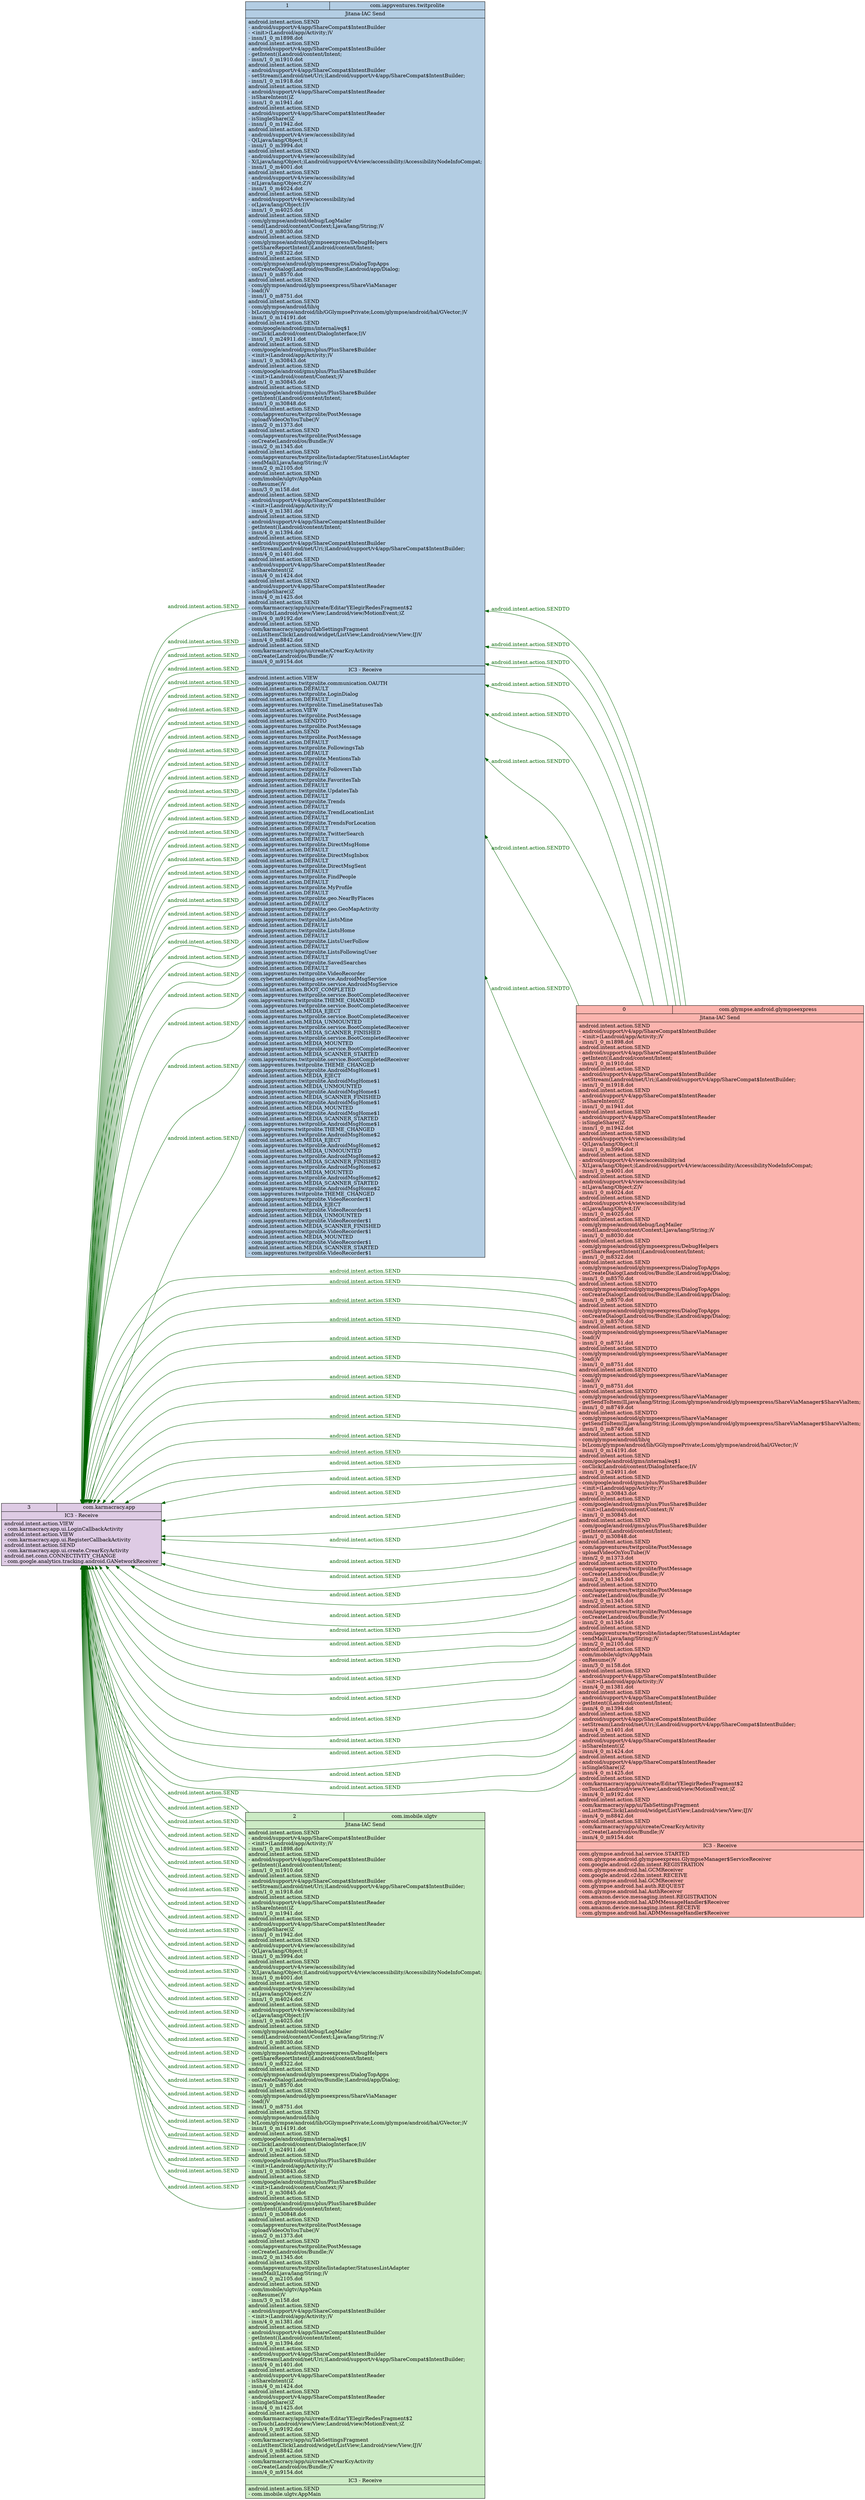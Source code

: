 digraph G {
rankdir=RL;
0[label="{0|com.glympse.android.glympseexpress}|{Jitana-IAC Send}|android.intent.action.SEND\l-  android/support/v4/app/ShareCompat$IntentBuilder\l-  \<init\>(Landroid/app/Activity;)V\l-  insn/1_0_m1898.dot\landroid.intent.action.SEND\l-  android/support/v4/app/ShareCompat$IntentBuilder\l-  getIntent()Landroid/content/Intent;\l-  insn/1_0_m1910.dot\landroid.intent.action.SEND\l-  android/support/v4/app/ShareCompat$IntentBuilder\l-  setStream(Landroid/net/Uri;)Landroid/support/v4/app/ShareCompat$IntentBuilder;\l-  insn/1_0_m1918.dot\landroid.intent.action.SEND\l-  android/support/v4/app/ShareCompat$IntentReader\l-  isShareIntent()Z\l-  insn/1_0_m1941.dot\landroid.intent.action.SEND\l-  android/support/v4/app/ShareCompat$IntentReader\l-  isSingleShare()Z\l-  insn/1_0_m1942.dot\landroid.intent.action.SEND\l-  android/support/v4/view/accessibility/ad\l-  Q(Ljava/lang/Object;)I\l-  insn/1_0_m3994.dot\landroid.intent.action.SEND\l-  android/support/v4/view/accessibility/ad\l-  X(Ljava/lang/Object;)Landroid/support/v4/view/accessibility/AccessibilityNodeInfoCompat;\l-  insn/1_0_m4001.dot\landroid.intent.action.SEND\l-  android/support/v4/view/accessibility/ad\l-  n(Ljava/lang/Object;Z)V\l-  insn/1_0_m4024.dot\landroid.intent.action.SEND\l-  android/support/v4/view/accessibility/ad\l-  o(Ljava/lang/Object;I)V\l-  insn/1_0_m4025.dot\landroid.intent.action.SEND\l-  com/glympse/android/debug/LogMailer\l-  send(Landroid/content/Context;Ljava/lang/String;)V\l-  insn/1_0_m8030.dot\landroid.intent.action.SEND\l-  com/glympse/android/glympseexpress/DebugHelpers\l-  getShareReportIntent()Landroid/content/Intent;\l-  insn/1_0_m8322.dot\landroid.intent.action.SEND\l-  com/glympse/android/glympseexpress/DialogTopApps\l-  onCreateDialog(Landroid/os/Bundle;)Landroid/app/Dialog;\l-  insn/1_0_m8570.dot\landroid.intent.action.SENDTO\l-  com/glympse/android/glympseexpress/DialogTopApps\l-  onCreateDialog(Landroid/os/Bundle;)Landroid/app/Dialog;\l-  insn/1_0_m8570.dot\landroid.intent.action.SENDTO\l-  com/glympse/android/glympseexpress/DialogTopApps\l-  onCreateDialog(Landroid/os/Bundle;)Landroid/app/Dialog;\l-  insn/1_0_m8570.dot\landroid.intent.action.SEND\l-  com/glympse/android/glympseexpress/ShareViaManager\l-  load()V\l-  insn/1_0_m8751.dot\landroid.intent.action.SENDTO\l-  com/glympse/android/glympseexpress/ShareViaManager\l-  load()V\l-  insn/1_0_m8751.dot\landroid.intent.action.SENDTO\l-  com/glympse/android/glympseexpress/ShareViaManager\l-  load()V\l-  insn/1_0_m8751.dot\landroid.intent.action.SENDTO\l-  com/glympse/android/glympseexpress/ShareViaManager\l-  getSendToItem(ILjava/lang/String;)Lcom/glympse/android/glympseexpress/ShareViaManager$ShareViaItem;\l-  insn/1_0_m8749.dot\landroid.intent.action.SENDTO\l-  com/glympse/android/glympseexpress/ShareViaManager\l-  getSendToItem(ILjava/lang/String;)Lcom/glympse/android/glympseexpress/ShareViaManager$ShareViaItem;\l-  insn/1_0_m8749.dot\landroid.intent.action.SEND\l-  com/glympse/android/lib/q\l-  b(Lcom/glympse/android/lib/GGlympsePrivate;Lcom/glympse/android/hal/GVector;)V\l-  insn/1_0_m14191.dot\landroid.intent.action.SEND\l-  com/google/android/gms/internal/eq$1\l-  onClick(Landroid/content/DialogInterface;I)V\l-  insn/1_0_m24911.dot\landroid.intent.action.SEND\l-  com/google/android/gms/plus/PlusShare$Builder\l-  \<init\>(Landroid/app/Activity;)V\l-  insn/1_0_m30843.dot\landroid.intent.action.SEND\l-  com/google/android/gms/plus/PlusShare$Builder\l-  \<init\>(Landroid/content/Context;)V\l-  insn/1_0_m30845.dot\landroid.intent.action.SEND\l-  com/google/android/gms/plus/PlusShare$Builder\l-  getIntent()Landroid/content/Intent;\l-  insn/1_0_m30848.dot\landroid.intent.action.SEND\l-  com/iappventures/twitprolite/PostMessage\l-  uploadVideoOnYouTube()V\l-  insn/2_0_m1373.dot\landroid.intent.action.SENDTO\l-  com/iappventures/twitprolite/PostMessage\l-  onCreate(Landroid/os/Bundle;)V\l-  insn/2_0_m1345.dot\landroid.intent.action.SENDTO\l-  com/iappventures/twitprolite/PostMessage\l-  onCreate(Landroid/os/Bundle;)V\l-  insn/2_0_m1345.dot\landroid.intent.action.SEND\l-  com/iappventures/twitprolite/PostMessage\l-  onCreate(Landroid/os/Bundle;)V\l-  insn/2_0_m1345.dot\landroid.intent.action.SEND\l-  com/iappventures/twitprolite/listadapter/StatusesListAdapter\l-  sendMail(Ljava/lang/String;)V\l-  insn/2_0_m2105.dot\landroid.intent.action.SEND\l-  com/imobile/ulgtv/AppMain\l-  onResume()V\l-  insn/3_0_m158.dot\landroid.intent.action.SEND\l-  android/support/v4/app/ShareCompat$IntentBuilder\l-  \<init\>(Landroid/app/Activity;)V\l-  insn/4_0_m1381.dot\landroid.intent.action.SEND\l-  android/support/v4/app/ShareCompat$IntentBuilder\l-  getIntent()Landroid/content/Intent;\l-  insn/4_0_m1394.dot\landroid.intent.action.SEND\l-  android/support/v4/app/ShareCompat$IntentBuilder\l-  setStream(Landroid/net/Uri;)Landroid/support/v4/app/ShareCompat$IntentBuilder;\l-  insn/4_0_m1401.dot\landroid.intent.action.SEND\l-  android/support/v4/app/ShareCompat$IntentReader\l-  isShareIntent()Z\l-  insn/4_0_m1424.dot\landroid.intent.action.SEND\l-  android/support/v4/app/ShareCompat$IntentReader\l-  isSingleShare()Z\l-  insn/4_0_m1425.dot\landroid.intent.action.SEND\l-  com/karmacracy/app/ui/create/EditarYElegirRedesFragment$2\l-  onTouch(Landroid/view/View;Landroid/view/MotionEvent;)Z\l-  insn/4_0_m9192.dot\landroid.intent.action.SEND\l-  com/karmacracy/app/ui/TabSettingsFragment\l-  onListItemClick(Landroid/widget/ListView;Landroid/view/View;IJ)V\l-  insn/4_0_m8842.dot\landroid.intent.action.SEND\l-  com/karmacracy/app/ui/create/CrearKcyActivity\l-  onCreate(Landroid/os/Bundle;)V\l-  insn/4_0_m9154.dot\l|{IC3 - Receive}|com.glympse.android.hal.service.STARTED\l-  com.glympse.android.glympseexpress.GlympseManager$ServiceReceiver\lcom.google.android.c2dm.intent.REGISTRATION\l-  com.glympse.android.hal.GCMReceiver\lcom.google.android.c2dm.intent.RECEIVE\l-  com.glympse.android.hal.GCMReceiver\lcom.glympse.android.hal.auth.REQUEST\l-  com.glympse.android.hal.AuthReceiver\lcom.amazon.device.messaging.intent.REGISTRATION\l-  com.glympse.android.hal.ADMMessageHandler$Receiver\lcom.amazon.device.messaging.intent.RECEIVE\l-  com.glympse.android.hal.ADMMessageHandler$Receiver\l",shape=record,colorscheme=pastel19, style=filled, fillcolor=1];
1[label="{1|com.iappventures.twitprolite}|{Jitana-IAC Send}|android.intent.action.SEND\l-  android/support/v4/app/ShareCompat$IntentBuilder\l-  \<init\>(Landroid/app/Activity;)V\l-  insn/1_0_m1898.dot\landroid.intent.action.SEND\l-  android/support/v4/app/ShareCompat$IntentBuilder\l-  getIntent()Landroid/content/Intent;\l-  insn/1_0_m1910.dot\landroid.intent.action.SEND\l-  android/support/v4/app/ShareCompat$IntentBuilder\l-  setStream(Landroid/net/Uri;)Landroid/support/v4/app/ShareCompat$IntentBuilder;\l-  insn/1_0_m1918.dot\landroid.intent.action.SEND\l-  android/support/v4/app/ShareCompat$IntentReader\l-  isShareIntent()Z\l-  insn/1_0_m1941.dot\landroid.intent.action.SEND\l-  android/support/v4/app/ShareCompat$IntentReader\l-  isSingleShare()Z\l-  insn/1_0_m1942.dot\landroid.intent.action.SEND\l-  android/support/v4/view/accessibility/ad\l-  Q(Ljava/lang/Object;)I\l-  insn/1_0_m3994.dot\landroid.intent.action.SEND\l-  android/support/v4/view/accessibility/ad\l-  X(Ljava/lang/Object;)Landroid/support/v4/view/accessibility/AccessibilityNodeInfoCompat;\l-  insn/1_0_m4001.dot\landroid.intent.action.SEND\l-  android/support/v4/view/accessibility/ad\l-  n(Ljava/lang/Object;Z)V\l-  insn/1_0_m4024.dot\landroid.intent.action.SEND\l-  android/support/v4/view/accessibility/ad\l-  o(Ljava/lang/Object;I)V\l-  insn/1_0_m4025.dot\landroid.intent.action.SEND\l-  com/glympse/android/debug/LogMailer\l-  send(Landroid/content/Context;Ljava/lang/String;)V\l-  insn/1_0_m8030.dot\landroid.intent.action.SEND\l-  com/glympse/android/glympseexpress/DebugHelpers\l-  getShareReportIntent()Landroid/content/Intent;\l-  insn/1_0_m8322.dot\landroid.intent.action.SEND\l-  com/glympse/android/glympseexpress/DialogTopApps\l-  onCreateDialog(Landroid/os/Bundle;)Landroid/app/Dialog;\l-  insn/1_0_m8570.dot\landroid.intent.action.SEND\l-  com/glympse/android/glympseexpress/ShareViaManager\l-  load()V\l-  insn/1_0_m8751.dot\landroid.intent.action.SEND\l-  com/glympse/android/lib/q\l-  b(Lcom/glympse/android/lib/GGlympsePrivate;Lcom/glympse/android/hal/GVector;)V\l-  insn/1_0_m14191.dot\landroid.intent.action.SEND\l-  com/google/android/gms/internal/eq$1\l-  onClick(Landroid/content/DialogInterface;I)V\l-  insn/1_0_m24911.dot\landroid.intent.action.SEND\l-  com/google/android/gms/plus/PlusShare$Builder\l-  \<init\>(Landroid/app/Activity;)V\l-  insn/1_0_m30843.dot\landroid.intent.action.SEND\l-  com/google/android/gms/plus/PlusShare$Builder\l-  \<init\>(Landroid/content/Context;)V\l-  insn/1_0_m30845.dot\landroid.intent.action.SEND\l-  com/google/android/gms/plus/PlusShare$Builder\l-  getIntent()Landroid/content/Intent;\l-  insn/1_0_m30848.dot\landroid.intent.action.SEND\l-  com/iappventures/twitprolite/PostMessage\l-  uploadVideoOnYouTube()V\l-  insn/2_0_m1373.dot\landroid.intent.action.SEND\l-  com/iappventures/twitprolite/PostMessage\l-  onCreate(Landroid/os/Bundle;)V\l-  insn/2_0_m1345.dot\landroid.intent.action.SEND\l-  com/iappventures/twitprolite/listadapter/StatusesListAdapter\l-  sendMail(Ljava/lang/String;)V\l-  insn/2_0_m2105.dot\landroid.intent.action.SEND\l-  com/imobile/ulgtv/AppMain\l-  onResume()V\l-  insn/3_0_m158.dot\landroid.intent.action.SEND\l-  android/support/v4/app/ShareCompat$IntentBuilder\l-  \<init\>(Landroid/app/Activity;)V\l-  insn/4_0_m1381.dot\landroid.intent.action.SEND\l-  android/support/v4/app/ShareCompat$IntentBuilder\l-  getIntent()Landroid/content/Intent;\l-  insn/4_0_m1394.dot\landroid.intent.action.SEND\l-  android/support/v4/app/ShareCompat$IntentBuilder\l-  setStream(Landroid/net/Uri;)Landroid/support/v4/app/ShareCompat$IntentBuilder;\l-  insn/4_0_m1401.dot\landroid.intent.action.SEND\l-  android/support/v4/app/ShareCompat$IntentReader\l-  isShareIntent()Z\l-  insn/4_0_m1424.dot\landroid.intent.action.SEND\l-  android/support/v4/app/ShareCompat$IntentReader\l-  isSingleShare()Z\l-  insn/4_0_m1425.dot\landroid.intent.action.SEND\l-  com/karmacracy/app/ui/create/EditarYElegirRedesFragment$2\l-  onTouch(Landroid/view/View;Landroid/view/MotionEvent;)Z\l-  insn/4_0_m9192.dot\landroid.intent.action.SEND\l-  com/karmacracy/app/ui/TabSettingsFragment\l-  onListItemClick(Landroid/widget/ListView;Landroid/view/View;IJ)V\l-  insn/4_0_m8842.dot\landroid.intent.action.SEND\l-  com/karmacracy/app/ui/create/CrearKcyActivity\l-  onCreate(Landroid/os/Bundle;)V\l-  insn/4_0_m9154.dot\l|{IC3 - Receive}|android.intent.action.VIEW\l-  com.iappventures.twitprolite.communication.OAUTH\landroid.intent.action.DEFAULT\l-  com.iappventures.twitprolite.LoginDialog\landroid.intent.action.DEFAULT\l-  com.iappventures.twitprolite.TimeLineStatusesTab\landroid.intent.action.VIEW\l-  com.iappventures.twitprolite.PostMessage\landroid.intent.action.SENDTO\l-  com.iappventures.twitprolite.PostMessage\landroid.intent.action.SEND\l-  com.iappventures.twitprolite.PostMessage\landroid.intent.action.DEFAULT\l-  com.iappventures.twitprolite.FollowingsTab\landroid.intent.action.DEFAULT\l-  com.iappventures.twitprolite.MentionsTab\landroid.intent.action.DEFAULT\l-  com.iappventures.twitprolite.FollowersTab\landroid.intent.action.DEFAULT\l-  com.iappventures.twitprolite.FavoritesTab\landroid.intent.action.DEFAULT\l-  com.iappventures.twitprolite.UpdatesTab\landroid.intent.action.DEFAULT\l-  com.iappventures.twitprolite.Trends\landroid.intent.action.DEFAULT\l-  com.iappventures.twitprolite.TrendLocationList\landroid.intent.action.DEFAULT\l-  com.iappventures.twitprolite.TrendsForLocation\landroid.intent.action.DEFAULT\l-  com.iappventures.twitprolite.TwitterSearch\landroid.intent.action.DEFAULT\l-  com.iappventures.twitprolite.DirectMsgHome\landroid.intent.action.DEFAULT\l-  com.iappventures.twitprolite.DirectMsgInbox\landroid.intent.action.DEFAULT\l-  com.iappventures.twitprolite.DirectMsgSent\landroid.intent.action.DEFAULT\l-  com.iappventures.twitprolite.FindPeople\landroid.intent.action.DEFAULT\l-  com.iappventures.twitprolite.MyProfile\landroid.intent.action.DEFAULT\l-  com.iappventures.twitprolite.geo.NearByPlaces\landroid.intent.action.DEFAULT\l-  com.iappventures.twitprolite.geo.GeoMapActivity\landroid.intent.action.DEFAULT\l-  com.iappventures.twitprolite.ListsMine\landroid.intent.action.DEFAULT\l-  com.iappventures.twitprolite.ListsHome\landroid.intent.action.DEFAULT\l-  com.iappventures.twitprolite.ListsUserFollow\landroid.intent.action.DEFAULT\l-  com.iappventures.twitprolite.ListsFollowingUser\landroid.intent.action.DEFAULT\l-  com.iappventures.twitprolite.SavedSearches\landroid.intent.action.DEFAULT\l-  com.iappventures.twitprolite.VideoRecorder\lcom.cybernet.androidmsg.service.AndroidMsgService\l-  com.iappventures.twitprolite.service.AndroidMsgService\landroid.intent.action.BOOT_COMPLETED\l-  com.iappventures.twitprolite.service.BootCompletedReceiver\lcom.iappventures.twitprolite.THEME_CHANGED\l-  com.iappventures.twitprolite.service.BootCompletedReceiver\landroid.intent.action.MEDIA_EJECT\l-  com.iappventures.twitprolite.service.BootCompletedReceiver\landroid.intent.action.MEDIA_UNMOUNTED\l-  com.iappventures.twitprolite.service.BootCompletedReceiver\landroid.intent.action.MEDIA_SCANNER_FINISHED\l-  com.iappventures.twitprolite.service.BootCompletedReceiver\landroid.intent.action.MEDIA_MOUNTED\l-  com.iappventures.twitprolite.service.BootCompletedReceiver\landroid.intent.action.MEDIA_SCANNER_STARTED\l-  com.iappventures.twitprolite.service.BootCompletedReceiver\lcom.iappventures.twitprolite.THEME_CHANGED\l-  com.iappventures.twitprolite.AndroidMsgHome$1\landroid.intent.action.MEDIA_EJECT\l-  com.iappventures.twitprolite.AndroidMsgHome$1\landroid.intent.action.MEDIA_UNMOUNTED\l-  com.iappventures.twitprolite.AndroidMsgHome$1\landroid.intent.action.MEDIA_SCANNER_FINISHED\l-  com.iappventures.twitprolite.AndroidMsgHome$1\landroid.intent.action.MEDIA_MOUNTED\l-  com.iappventures.twitprolite.AndroidMsgHome$1\landroid.intent.action.MEDIA_SCANNER_STARTED\l-  com.iappventures.twitprolite.AndroidMsgHome$1\lcom.iappventures.twitprolite.THEME_CHANGED\l-  com.iappventures.twitprolite.AndroidMsgHome$2\landroid.intent.action.MEDIA_EJECT\l-  com.iappventures.twitprolite.AndroidMsgHome$2\landroid.intent.action.MEDIA_UNMOUNTED\l-  com.iappventures.twitprolite.AndroidMsgHome$2\landroid.intent.action.MEDIA_SCANNER_FINISHED\l-  com.iappventures.twitprolite.AndroidMsgHome$2\landroid.intent.action.MEDIA_MOUNTED\l-  com.iappventures.twitprolite.AndroidMsgHome$2\landroid.intent.action.MEDIA_SCANNER_STARTED\l-  com.iappventures.twitprolite.AndroidMsgHome$2\lcom.iappventures.twitprolite.THEME_CHANGED\l-  com.iappventures.twitprolite.VideoRecorder$1\landroid.intent.action.MEDIA_EJECT\l-  com.iappventures.twitprolite.VideoRecorder$1\landroid.intent.action.MEDIA_UNMOUNTED\l-  com.iappventures.twitprolite.VideoRecorder$1\landroid.intent.action.MEDIA_SCANNER_FINISHED\l-  com.iappventures.twitprolite.VideoRecorder$1\landroid.intent.action.MEDIA_MOUNTED\l-  com.iappventures.twitprolite.VideoRecorder$1\landroid.intent.action.MEDIA_SCANNER_STARTED\l-  com.iappventures.twitprolite.VideoRecorder$1\l",shape=record,colorscheme=pastel19, style=filled, fillcolor=2];
2[label="{2|com.imobile.ulgtv}|{Jitana-IAC Send}|android.intent.action.SEND\l-  android/support/v4/app/ShareCompat$IntentBuilder\l-  \<init\>(Landroid/app/Activity;)V\l-  insn/1_0_m1898.dot\landroid.intent.action.SEND\l-  android/support/v4/app/ShareCompat$IntentBuilder\l-  getIntent()Landroid/content/Intent;\l-  insn/1_0_m1910.dot\landroid.intent.action.SEND\l-  android/support/v4/app/ShareCompat$IntentBuilder\l-  setStream(Landroid/net/Uri;)Landroid/support/v4/app/ShareCompat$IntentBuilder;\l-  insn/1_0_m1918.dot\landroid.intent.action.SEND\l-  android/support/v4/app/ShareCompat$IntentReader\l-  isShareIntent()Z\l-  insn/1_0_m1941.dot\landroid.intent.action.SEND\l-  android/support/v4/app/ShareCompat$IntentReader\l-  isSingleShare()Z\l-  insn/1_0_m1942.dot\landroid.intent.action.SEND\l-  android/support/v4/view/accessibility/ad\l-  Q(Ljava/lang/Object;)I\l-  insn/1_0_m3994.dot\landroid.intent.action.SEND\l-  android/support/v4/view/accessibility/ad\l-  X(Ljava/lang/Object;)Landroid/support/v4/view/accessibility/AccessibilityNodeInfoCompat;\l-  insn/1_0_m4001.dot\landroid.intent.action.SEND\l-  android/support/v4/view/accessibility/ad\l-  n(Ljava/lang/Object;Z)V\l-  insn/1_0_m4024.dot\landroid.intent.action.SEND\l-  android/support/v4/view/accessibility/ad\l-  o(Ljava/lang/Object;I)V\l-  insn/1_0_m4025.dot\landroid.intent.action.SEND\l-  com/glympse/android/debug/LogMailer\l-  send(Landroid/content/Context;Ljava/lang/String;)V\l-  insn/1_0_m8030.dot\landroid.intent.action.SEND\l-  com/glympse/android/glympseexpress/DebugHelpers\l-  getShareReportIntent()Landroid/content/Intent;\l-  insn/1_0_m8322.dot\landroid.intent.action.SEND\l-  com/glympse/android/glympseexpress/DialogTopApps\l-  onCreateDialog(Landroid/os/Bundle;)Landroid/app/Dialog;\l-  insn/1_0_m8570.dot\landroid.intent.action.SEND\l-  com/glympse/android/glympseexpress/ShareViaManager\l-  load()V\l-  insn/1_0_m8751.dot\landroid.intent.action.SEND\l-  com/glympse/android/lib/q\l-  b(Lcom/glympse/android/lib/GGlympsePrivate;Lcom/glympse/android/hal/GVector;)V\l-  insn/1_0_m14191.dot\landroid.intent.action.SEND\l-  com/google/android/gms/internal/eq$1\l-  onClick(Landroid/content/DialogInterface;I)V\l-  insn/1_0_m24911.dot\landroid.intent.action.SEND\l-  com/google/android/gms/plus/PlusShare$Builder\l-  \<init\>(Landroid/app/Activity;)V\l-  insn/1_0_m30843.dot\landroid.intent.action.SEND\l-  com/google/android/gms/plus/PlusShare$Builder\l-  \<init\>(Landroid/content/Context;)V\l-  insn/1_0_m30845.dot\landroid.intent.action.SEND\l-  com/google/android/gms/plus/PlusShare$Builder\l-  getIntent()Landroid/content/Intent;\l-  insn/1_0_m30848.dot\landroid.intent.action.SEND\l-  com/iappventures/twitprolite/PostMessage\l-  uploadVideoOnYouTube()V\l-  insn/2_0_m1373.dot\landroid.intent.action.SEND\l-  com/iappventures/twitprolite/PostMessage\l-  onCreate(Landroid/os/Bundle;)V\l-  insn/2_0_m1345.dot\landroid.intent.action.SEND\l-  com/iappventures/twitprolite/listadapter/StatusesListAdapter\l-  sendMail(Ljava/lang/String;)V\l-  insn/2_0_m2105.dot\landroid.intent.action.SEND\l-  com/imobile/ulgtv/AppMain\l-  onResume()V\l-  insn/3_0_m158.dot\landroid.intent.action.SEND\l-  android/support/v4/app/ShareCompat$IntentBuilder\l-  \<init\>(Landroid/app/Activity;)V\l-  insn/4_0_m1381.dot\landroid.intent.action.SEND\l-  android/support/v4/app/ShareCompat$IntentBuilder\l-  getIntent()Landroid/content/Intent;\l-  insn/4_0_m1394.dot\landroid.intent.action.SEND\l-  android/support/v4/app/ShareCompat$IntentBuilder\l-  setStream(Landroid/net/Uri;)Landroid/support/v4/app/ShareCompat$IntentBuilder;\l-  insn/4_0_m1401.dot\landroid.intent.action.SEND\l-  android/support/v4/app/ShareCompat$IntentReader\l-  isShareIntent()Z\l-  insn/4_0_m1424.dot\landroid.intent.action.SEND\l-  android/support/v4/app/ShareCompat$IntentReader\l-  isSingleShare()Z\l-  insn/4_0_m1425.dot\landroid.intent.action.SEND\l-  com/karmacracy/app/ui/create/EditarYElegirRedesFragment$2\l-  onTouch(Landroid/view/View;Landroid/view/MotionEvent;)Z\l-  insn/4_0_m9192.dot\landroid.intent.action.SEND\l-  com/karmacracy/app/ui/TabSettingsFragment\l-  onListItemClick(Landroid/widget/ListView;Landroid/view/View;IJ)V\l-  insn/4_0_m8842.dot\landroid.intent.action.SEND\l-  com/karmacracy/app/ui/create/CrearKcyActivity\l-  onCreate(Landroid/os/Bundle;)V\l-  insn/4_0_m9154.dot\l|{IC3 - Receive}|android.intent.action.SEND\l-  com.imobile.ulgtv.AppMain\l",shape=record,colorscheme=pastel19, style=filled, fillcolor=3];
3[label="{3|com.karmacracy.app}|{IC3 - Receive}|android.intent.action.VIEW\l-  com.karmacracy.app.ui.LoginCallbackActivity\landroid.intent.action.VIEW\l-  com.karmacracy.app.ui.RegisterCallbackActivity\landroid.intent.action.SEND\l-  com.karmacracy.app.ui.create.CrearKcyActivity\landroid.net.conn.CONNECTIVITY_CHANGE\l-  com.google.analytics.tracking.android.GANetworkReceiver\l",shape=record,colorscheme=pastel19, style=filled, fillcolor=4];
0->3 [label="android.intent.action.SEND", fontcolor=darkgreen, color=darkgreen];
1->3 [label="android.intent.action.SEND", fontcolor=darkgreen, color=darkgreen];
2->3 [label="android.intent.action.SEND", fontcolor=darkgreen, color=darkgreen];
0->3 [label="android.intent.action.SEND", fontcolor=darkgreen, color=darkgreen];
1->3 [label="android.intent.action.SEND", fontcolor=darkgreen, color=darkgreen];
2->3 [label="android.intent.action.SEND", fontcolor=darkgreen, color=darkgreen];
0->3 [label="android.intent.action.SEND", fontcolor=darkgreen, color=darkgreen];
1->3 [label="android.intent.action.SEND", fontcolor=darkgreen, color=darkgreen];
2->3 [label="android.intent.action.SEND", fontcolor=darkgreen, color=darkgreen];
0->3 [label="android.intent.action.SEND", fontcolor=darkgreen, color=darkgreen];
1->3 [label="android.intent.action.SEND", fontcolor=darkgreen, color=darkgreen];
2->3 [label="android.intent.action.SEND", fontcolor=darkgreen, color=darkgreen];
0->3 [label="android.intent.action.SEND", fontcolor=darkgreen, color=darkgreen];
1->3 [label="android.intent.action.SEND", fontcolor=darkgreen, color=darkgreen];
2->3 [label="android.intent.action.SEND", fontcolor=darkgreen, color=darkgreen];
0->3 [label="android.intent.action.SEND", fontcolor=darkgreen, color=darkgreen];
1->3 [label="android.intent.action.SEND", fontcolor=darkgreen, color=darkgreen];
2->3 [label="android.intent.action.SEND", fontcolor=darkgreen, color=darkgreen];
0->3 [label="android.intent.action.SEND", fontcolor=darkgreen, color=darkgreen];
1->3 [label="android.intent.action.SEND", fontcolor=darkgreen, color=darkgreen];
2->3 [label="android.intent.action.SEND", fontcolor=darkgreen, color=darkgreen];
0->3 [label="android.intent.action.SEND", fontcolor=darkgreen, color=darkgreen];
1->3 [label="android.intent.action.SEND", fontcolor=darkgreen, color=darkgreen];
2->3 [label="android.intent.action.SEND", fontcolor=darkgreen, color=darkgreen];
0->3 [label="android.intent.action.SEND", fontcolor=darkgreen, color=darkgreen];
1->3 [label="android.intent.action.SEND", fontcolor=darkgreen, color=darkgreen];
2->3 [label="android.intent.action.SEND", fontcolor=darkgreen, color=darkgreen];
0->3 [label="android.intent.action.SEND", fontcolor=darkgreen, color=darkgreen];
1->3 [label="android.intent.action.SEND", fontcolor=darkgreen, color=darkgreen];
2->3 [label="android.intent.action.SEND", fontcolor=darkgreen, color=darkgreen];
0->3 [label="android.intent.action.SEND", fontcolor=darkgreen, color=darkgreen];
1->3 [label="android.intent.action.SEND", fontcolor=darkgreen, color=darkgreen];
2->3 [label="android.intent.action.SEND", fontcolor=darkgreen, color=darkgreen];
0->3 [label="android.intent.action.SEND", fontcolor=darkgreen, color=darkgreen];
1->3 [label="android.intent.action.SEND", fontcolor=darkgreen, color=darkgreen];
2->3 [label="android.intent.action.SEND", fontcolor=darkgreen, color=darkgreen];
0->1 [label="android.intent.action.SENDTO", fontcolor=darkgreen, color=darkgreen];
0->1 [label="android.intent.action.SENDTO", fontcolor=darkgreen, color=darkgreen];
0->3 [label="android.intent.action.SEND", fontcolor=darkgreen, color=darkgreen];
1->3 [label="android.intent.action.SEND", fontcolor=darkgreen, color=darkgreen];
2->3 [label="android.intent.action.SEND", fontcolor=darkgreen, color=darkgreen];
0->1 [label="android.intent.action.SENDTO", fontcolor=darkgreen, color=darkgreen];
0->1 [label="android.intent.action.SENDTO", fontcolor=darkgreen, color=darkgreen];
0->1 [label="android.intent.action.SENDTO", fontcolor=darkgreen, color=darkgreen];
0->1 [label="android.intent.action.SENDTO", fontcolor=darkgreen, color=darkgreen];
0->3 [label="android.intent.action.SEND", fontcolor=darkgreen, color=darkgreen];
1->3 [label="android.intent.action.SEND", fontcolor=darkgreen, color=darkgreen];
2->3 [label="android.intent.action.SEND", fontcolor=darkgreen, color=darkgreen];
0->3 [label="android.intent.action.SEND", fontcolor=darkgreen, color=darkgreen];
1->3 [label="android.intent.action.SEND", fontcolor=darkgreen, color=darkgreen];
2->3 [label="android.intent.action.SEND", fontcolor=darkgreen, color=darkgreen];
0->3 [label="android.intent.action.SEND", fontcolor=darkgreen, color=darkgreen];
1->3 [label="android.intent.action.SEND", fontcolor=darkgreen, color=darkgreen];
2->3 [label="android.intent.action.SEND", fontcolor=darkgreen, color=darkgreen];
0->3 [label="android.intent.action.SEND", fontcolor=darkgreen, color=darkgreen];
1->3 [label="android.intent.action.SEND", fontcolor=darkgreen, color=darkgreen];
2->3 [label="android.intent.action.SEND", fontcolor=darkgreen, color=darkgreen];
0->3 [label="android.intent.action.SEND", fontcolor=darkgreen, color=darkgreen];
1->3 [label="android.intent.action.SEND", fontcolor=darkgreen, color=darkgreen];
2->3 [label="android.intent.action.SEND", fontcolor=darkgreen, color=darkgreen];
0->3 [label="android.intent.action.SEND", fontcolor=darkgreen, color=darkgreen];
1->3 [label="android.intent.action.SEND", fontcolor=darkgreen, color=darkgreen];
2->3 [label="android.intent.action.SEND", fontcolor=darkgreen, color=darkgreen];
0->1 [label="android.intent.action.SENDTO", fontcolor=darkgreen, color=darkgreen];
0->1 [label="android.intent.action.SENDTO", fontcolor=darkgreen, color=darkgreen];
0->3 [label="android.intent.action.SEND", fontcolor=darkgreen, color=darkgreen];
1->3 [label="android.intent.action.SEND", fontcolor=darkgreen, color=darkgreen];
2->3 [label="android.intent.action.SEND", fontcolor=darkgreen, color=darkgreen];
0->3 [label="android.intent.action.SEND", fontcolor=darkgreen, color=darkgreen];
1->3 [label="android.intent.action.SEND", fontcolor=darkgreen, color=darkgreen];
2->3 [label="android.intent.action.SEND", fontcolor=darkgreen, color=darkgreen];
0->3 [label="android.intent.action.SEND", fontcolor=darkgreen, color=darkgreen];
1->3 [label="android.intent.action.SEND", fontcolor=darkgreen, color=darkgreen];
2->3 [label="android.intent.action.SEND", fontcolor=darkgreen, color=darkgreen];
0->3 [label="android.intent.action.SEND", fontcolor=darkgreen, color=darkgreen];
1->3 [label="android.intent.action.SEND", fontcolor=darkgreen, color=darkgreen];
2->3 [label="android.intent.action.SEND", fontcolor=darkgreen, color=darkgreen];
0->3 [label="android.intent.action.SEND", fontcolor=darkgreen, color=darkgreen];
1->3 [label="android.intent.action.SEND", fontcolor=darkgreen, color=darkgreen];
2->3 [label="android.intent.action.SEND", fontcolor=darkgreen, color=darkgreen];
0->3 [label="android.intent.action.SEND", fontcolor=darkgreen, color=darkgreen];
1->3 [label="android.intent.action.SEND", fontcolor=darkgreen, color=darkgreen];
2->3 [label="android.intent.action.SEND", fontcolor=darkgreen, color=darkgreen];
0->3 [label="android.intent.action.SEND", fontcolor=darkgreen, color=darkgreen];
1->3 [label="android.intent.action.SEND", fontcolor=darkgreen, color=darkgreen];
2->3 [label="android.intent.action.SEND", fontcolor=darkgreen, color=darkgreen];
0->3 [label="android.intent.action.SEND", fontcolor=darkgreen, color=darkgreen];
1->3 [label="android.intent.action.SEND", fontcolor=darkgreen, color=darkgreen];
2->3 [label="android.intent.action.SEND", fontcolor=darkgreen, color=darkgreen];
0->3 [label="android.intent.action.SEND", fontcolor=darkgreen, color=darkgreen];
1->3 [label="android.intent.action.SEND", fontcolor=darkgreen, color=darkgreen];
2->3 [label="android.intent.action.SEND", fontcolor=darkgreen, color=darkgreen];
0->3 [label="android.intent.action.SEND", fontcolor=darkgreen, color=darkgreen];
1->3 [label="android.intent.action.SEND", fontcolor=darkgreen, color=darkgreen];
2->3 [label="android.intent.action.SEND", fontcolor=darkgreen, color=darkgreen];
0->3 [label="android.intent.action.SEND", fontcolor=darkgreen, color=darkgreen];
1->3 [label="android.intent.action.SEND", fontcolor=darkgreen, color=darkgreen];
2->3 [label="android.intent.action.SEND", fontcolor=darkgreen, color=darkgreen];
}